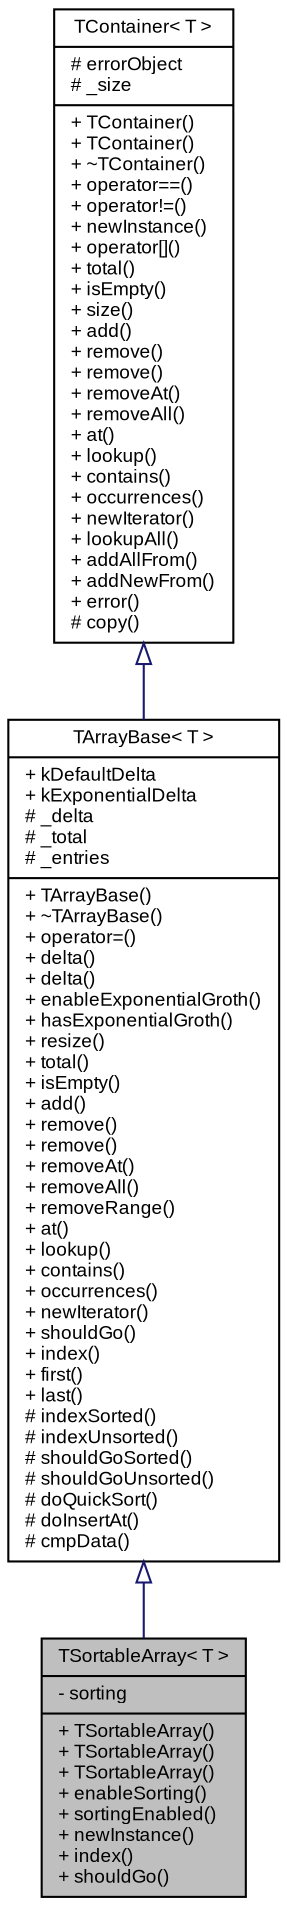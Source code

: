 digraph G
{
  bgcolor="transparent";
  edge [fontname="Arial",fontsize="9",labelfontname="Arial",labelfontsize="9"];
  node [fontname="Arial",fontsize="9",shape=record];
  Node1 [label="{TSortableArray\< T \>\n|- sorting\l|+ TSortableArray()\l+ TSortableArray()\l+ TSortableArray()\l+ enableSorting()\l+ sortingEnabled()\l+ newInstance()\l+ index()\l+ shouldGo()\l}",height=0.2,width=0.4,color="black", fillcolor="grey75", style="filled" fontcolor="black"];
  Node2 -> Node1 [dir=back,color="midnightblue",fontsize="9",style="solid",arrowtail="empty",fontname="Arial"];
  Node2 [label="{TArrayBase\< T \>\n|+ kDefaultDelta\l+ kExponentialDelta\l# _delta\l# _total\l# _entries\l|+ TArrayBase()\l+ ~TArrayBase()\l+ operator=()\l+ delta()\l+ delta()\l+ enableExponentialGroth()\l+ hasExponentialGroth()\l+ resize()\l+ total()\l+ isEmpty()\l+ add()\l+ remove()\l+ remove()\l+ removeAt()\l+ removeAll()\l+ removeRange()\l+ at()\l+ lookup()\l+ contains()\l+ occurrences()\l+ newIterator()\l+ shouldGo()\l+ index()\l+ first()\l+ last()\l# indexSorted()\l# indexUnsorted()\l# shouldGoSorted()\l# shouldGoUnsorted()\l# doQuickSort()\l# doInsertAt()\l# cmpData()\l}",height=0.2,width=0.4,color="black",URL="$classSteinberg_1_1TArrayBase.html",tooltip="Template array base class."];
  Node3 -> Node2 [dir=back,color="midnightblue",fontsize="9",style="solid",arrowtail="empty",fontname="Arial"];
  Node3 [label="{TContainer\< T \>\n|# errorObject\l# _size\l|+ TContainer()\l+ TContainer()\l+ ~TContainer()\l+ operator==()\l+ operator!=()\l+ newInstance()\l+ operator[]()\l+ total()\l+ isEmpty()\l+ size()\l+ add()\l+ remove()\l+ remove()\l+ removeAt()\l+ removeAll()\l+ at()\l+ lookup()\l+ contains()\l+ occurrences()\l+ newIterator()\l+ lookupAll()\l+ addAllFrom()\l+ addNewFrom()\l+ error()\l# copy()\l}",height=0.2,width=0.4,color="black",URL="$classSteinberg_1_1TContainer.html",tooltip="Template container base class (abstract)."];
}
